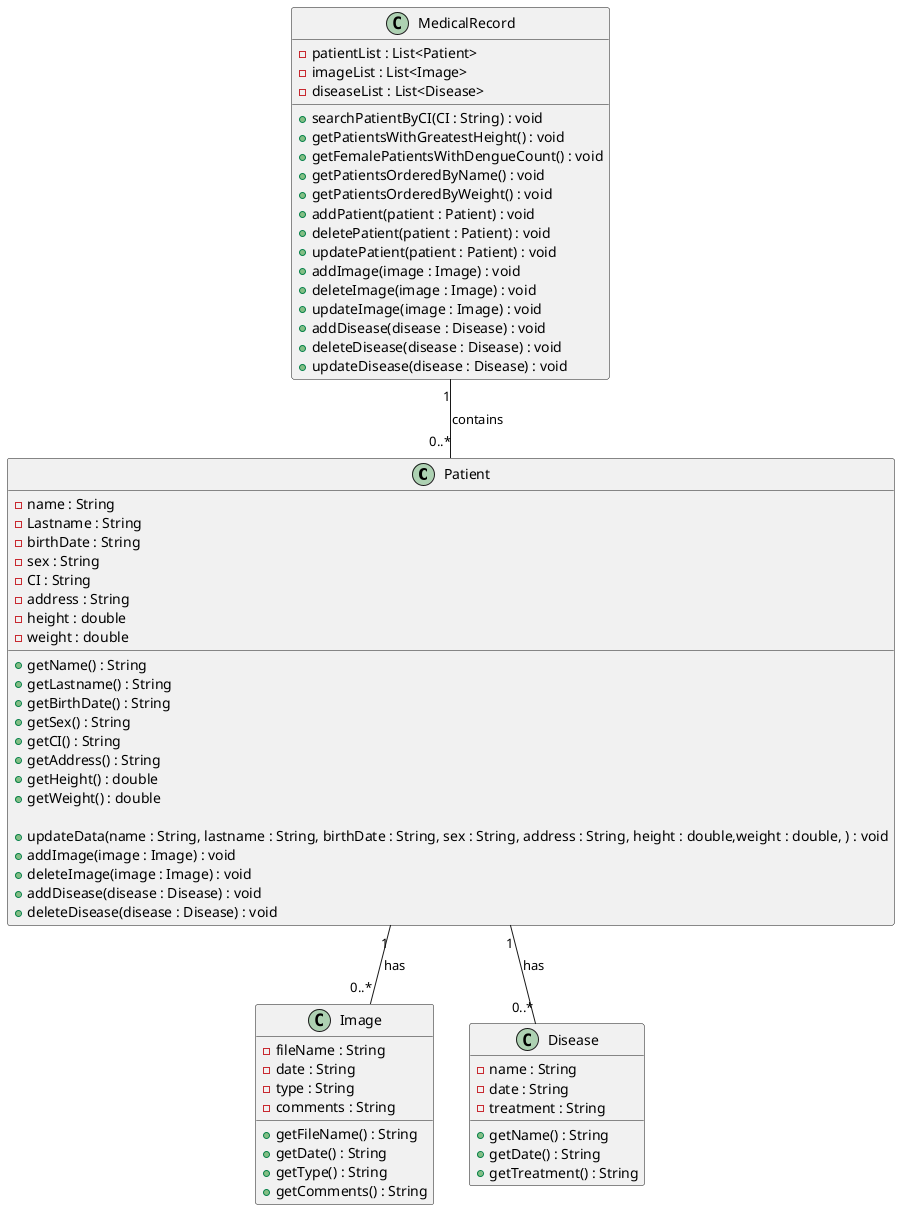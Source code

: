 @startuml


class Patient {
    - name : String
    - Lastname : String
    - birthDate : String
    - sex : String
    - CI : String
    - address : String
    - height : double
    - weight : double
   

    + getName() : String
    + getLastname() : String
    + getBirthDate() : String
    + getSex() : String
    + getCI() : String
    + getAddress() : String
    + getHeight() : double
    + getWeight() : double
   
    + updateData(name : String, lastname : String, birthDate : String, sex : String, address : String, height : double,weight : double, ) : void
    + addImage(image : Image) : void
    + deleteImage(image : Image) : void
    + addDisease(disease : Disease) : void
    + deleteDisease(disease : Disease) : void
}

class Image {
    - fileName : String
    - date : String
    - type : String
    - comments : String
    + getFileName() : String
    + getDate() : String
    + getType() : String
    + getComments() : String
}

class Disease {
    - name : String
    - date : String
    - treatment : String
    + getName() : String
    + getDate() : String
    + getTreatment() : String
}

class MedicalRecord {
    - patientList : List<Patient>
    - imageList : List<Image>
    - diseaseList : List<Disease>
    + searchPatientByCI(CI : String) : void
    + getPatientsWithGreatestHeight() : void
    + getFemalePatientsWithDengueCount() : void
    + getPatientsOrderedByName() : void
    + getPatientsOrderedByWeight() : void
    + addPatient(patient : Patient) : void
    + deletePatient(patient : Patient) : void
    + updatePatient(patient : Patient) : void
    + addImage(image : Image) : void
    + deleteImage(image : Image) : void
    + updateImage(image : Image) : void
    + addDisease(disease : Disease) : void
    + deleteDisease(disease : Disease) : void
    + updateDisease(disease : Disease) : void
}

Patient "1" -- "0..*" Image : has
Patient "1" -- "0..*" Disease : has
MedicalRecord "1" -- "0..*" Patient : contains

@enduml
